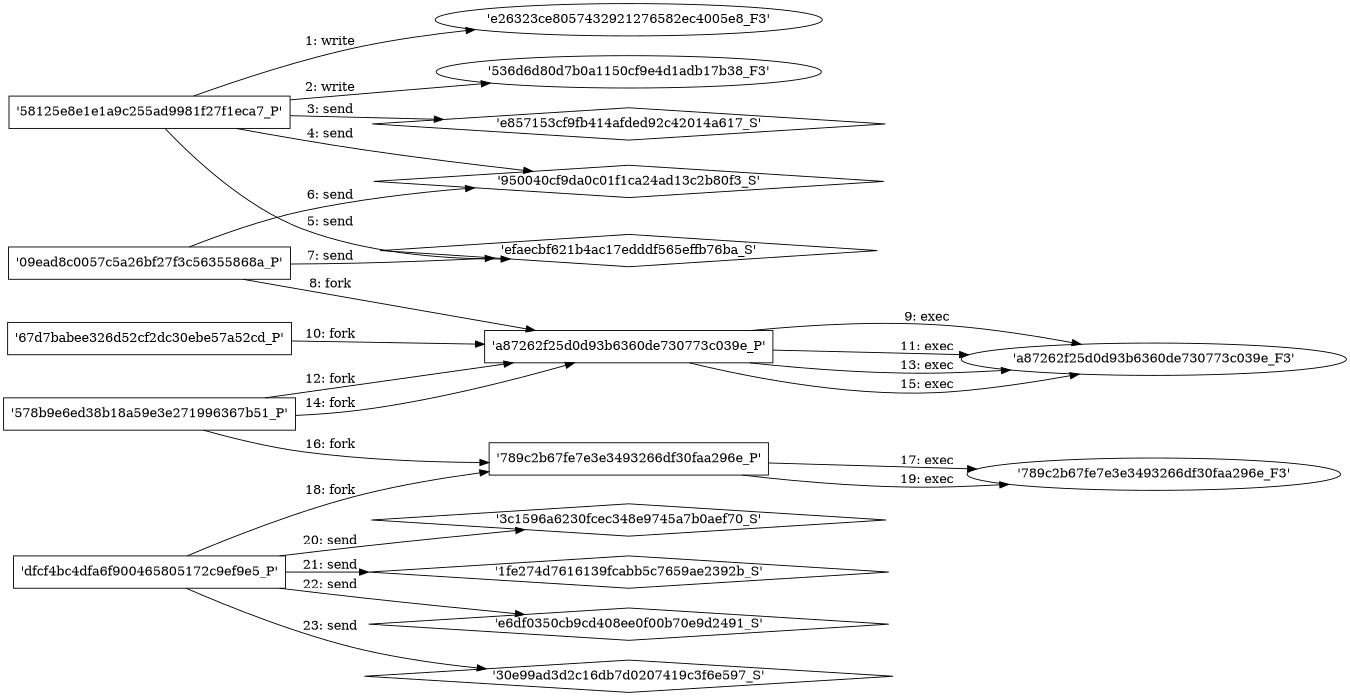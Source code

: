 digraph "D:\Learning\Paper\apt\基于CTI的攻击预警\Dataset\攻击图\ASGfromALLCTI\The Rising Tides of Spam.dot" {
rankdir="LR"
size="9"
fixedsize="false"
splines="true"
nodesep=0.3
ranksep=0
fontsize=10
overlap="scalexy"
engine= "neato"
	"'e26323ce8057432921276582ec4005e8_F3'" [node_type=file shape=ellipse]
	"'58125e8e1e1a9c255ad9981f27f1eca7_P'" [node_type=Process shape=box]
	"'58125e8e1e1a9c255ad9981f27f1eca7_P'" -> "'e26323ce8057432921276582ec4005e8_F3'" [label="1: write"]
	"'536d6d80d7b0a1150cf9e4d1adb17b38_F3'" [node_type=file shape=ellipse]
	"'58125e8e1e1a9c255ad9981f27f1eca7_P'" [node_type=Process shape=box]
	"'58125e8e1e1a9c255ad9981f27f1eca7_P'" -> "'536d6d80d7b0a1150cf9e4d1adb17b38_F3'" [label="2: write"]
	"'e857153cf9fb414afded92c42014a617_S'" [node_type=Socket shape=diamond]
	"'58125e8e1e1a9c255ad9981f27f1eca7_P'" [node_type=Process shape=box]
	"'58125e8e1e1a9c255ad9981f27f1eca7_P'" -> "'e857153cf9fb414afded92c42014a617_S'" [label="3: send"]
	"'950040cf9da0c01f1ca24ad13c2b80f3_S'" [node_type=Socket shape=diamond]
	"'58125e8e1e1a9c255ad9981f27f1eca7_P'" [node_type=Process shape=box]
	"'58125e8e1e1a9c255ad9981f27f1eca7_P'" -> "'950040cf9da0c01f1ca24ad13c2b80f3_S'" [label="4: send"]
	"'efaecbf621b4ac17edddf565effb76ba_S'" [node_type=Socket shape=diamond]
	"'58125e8e1e1a9c255ad9981f27f1eca7_P'" [node_type=Process shape=box]
	"'58125e8e1e1a9c255ad9981f27f1eca7_P'" -> "'efaecbf621b4ac17edddf565effb76ba_S'" [label="5: send"]
	"'950040cf9da0c01f1ca24ad13c2b80f3_S'" [node_type=Socket shape=diamond]
	"'09ead8c0057c5a26bf27f3c56355868a_P'" [node_type=Process shape=box]
	"'09ead8c0057c5a26bf27f3c56355868a_P'" -> "'950040cf9da0c01f1ca24ad13c2b80f3_S'" [label="6: send"]
	"'efaecbf621b4ac17edddf565effb76ba_S'" [node_type=Socket shape=diamond]
	"'09ead8c0057c5a26bf27f3c56355868a_P'" [node_type=Process shape=box]
	"'09ead8c0057c5a26bf27f3c56355868a_P'" -> "'efaecbf621b4ac17edddf565effb76ba_S'" [label="7: send"]
	"'09ead8c0057c5a26bf27f3c56355868a_P'" [node_type=Process shape=box]
	"'a87262f25d0d93b6360de730773c039e_P'" [node_type=Process shape=box]
	"'09ead8c0057c5a26bf27f3c56355868a_P'" -> "'a87262f25d0d93b6360de730773c039e_P'" [label="8: fork"]
	"'a87262f25d0d93b6360de730773c039e_P'" [node_type=Process shape=box]
	"'a87262f25d0d93b6360de730773c039e_F3'" [node_type=File shape=ellipse]
	"'a87262f25d0d93b6360de730773c039e_P'" -> "'a87262f25d0d93b6360de730773c039e_F3'" [label="9: exec"]
	"'67d7babee326d52cf2dc30ebe57a52cd_P'" [node_type=Process shape=box]
	"'a87262f25d0d93b6360de730773c039e_P'" [node_type=Process shape=box]
	"'67d7babee326d52cf2dc30ebe57a52cd_P'" -> "'a87262f25d0d93b6360de730773c039e_P'" [label="10: fork"]
	"'a87262f25d0d93b6360de730773c039e_P'" [node_type=Process shape=box]
	"'a87262f25d0d93b6360de730773c039e_F3'" [node_type=File shape=ellipse]
	"'a87262f25d0d93b6360de730773c039e_P'" -> "'a87262f25d0d93b6360de730773c039e_F3'" [label="11: exec"]
	"'578b9e6ed38b18a59e3e271996367b51_P'" [node_type=Process shape=box]
	"'a87262f25d0d93b6360de730773c039e_P'" [node_type=Process shape=box]
	"'578b9e6ed38b18a59e3e271996367b51_P'" -> "'a87262f25d0d93b6360de730773c039e_P'" [label="12: fork"]
	"'a87262f25d0d93b6360de730773c039e_P'" [node_type=Process shape=box]
	"'a87262f25d0d93b6360de730773c039e_F3'" [node_type=File shape=ellipse]
	"'a87262f25d0d93b6360de730773c039e_P'" -> "'a87262f25d0d93b6360de730773c039e_F3'" [label="13: exec"]
	"'578b9e6ed38b18a59e3e271996367b51_P'" [node_type=Process shape=box]
	"'a87262f25d0d93b6360de730773c039e_P'" [node_type=Process shape=box]
	"'578b9e6ed38b18a59e3e271996367b51_P'" -> "'a87262f25d0d93b6360de730773c039e_P'" [label="14: fork"]
	"'a87262f25d0d93b6360de730773c039e_P'" [node_type=Process shape=box]
	"'a87262f25d0d93b6360de730773c039e_F3'" [node_type=File shape=ellipse]
	"'a87262f25d0d93b6360de730773c039e_P'" -> "'a87262f25d0d93b6360de730773c039e_F3'" [label="15: exec"]
	"'578b9e6ed38b18a59e3e271996367b51_P'" [node_type=Process shape=box]
	"'789c2b67fe7e3e3493266df30faa296e_P'" [node_type=Process shape=box]
	"'578b9e6ed38b18a59e3e271996367b51_P'" -> "'789c2b67fe7e3e3493266df30faa296e_P'" [label="16: fork"]
	"'789c2b67fe7e3e3493266df30faa296e_P'" [node_type=Process shape=box]
	"'789c2b67fe7e3e3493266df30faa296e_F3'" [node_type=File shape=ellipse]
	"'789c2b67fe7e3e3493266df30faa296e_P'" -> "'789c2b67fe7e3e3493266df30faa296e_F3'" [label="17: exec"]
	"'dfcf4bc4dfa6f900465805172c9ef9e5_P'" [node_type=Process shape=box]
	"'789c2b67fe7e3e3493266df30faa296e_P'" [node_type=Process shape=box]
	"'dfcf4bc4dfa6f900465805172c9ef9e5_P'" -> "'789c2b67fe7e3e3493266df30faa296e_P'" [label="18: fork"]
	"'789c2b67fe7e3e3493266df30faa296e_P'" [node_type=Process shape=box]
	"'789c2b67fe7e3e3493266df30faa296e_F3'" [node_type=File shape=ellipse]
	"'789c2b67fe7e3e3493266df30faa296e_P'" -> "'789c2b67fe7e3e3493266df30faa296e_F3'" [label="19: exec"]
	"'3c1596a6230fcec348e9745a7b0aef70_S'" [node_type=Socket shape=diamond]
	"'dfcf4bc4dfa6f900465805172c9ef9e5_P'" [node_type=Process shape=box]
	"'dfcf4bc4dfa6f900465805172c9ef9e5_P'" -> "'3c1596a6230fcec348e9745a7b0aef70_S'" [label="20: send"]
	"'1fe274d7616139fcabb5c7659ae2392b_S'" [node_type=Socket shape=diamond]
	"'dfcf4bc4dfa6f900465805172c9ef9e5_P'" [node_type=Process shape=box]
	"'dfcf4bc4dfa6f900465805172c9ef9e5_P'" -> "'1fe274d7616139fcabb5c7659ae2392b_S'" [label="21: send"]
	"'e6df0350cb9cd408ee0f00b70e9d2491_S'" [node_type=Socket shape=diamond]
	"'dfcf4bc4dfa6f900465805172c9ef9e5_P'" [node_type=Process shape=box]
	"'dfcf4bc4dfa6f900465805172c9ef9e5_P'" -> "'e6df0350cb9cd408ee0f00b70e9d2491_S'" [label="22: send"]
	"'30e99ad3d2c16db7d0207419c3f6e597_S'" [node_type=Socket shape=diamond]
	"'dfcf4bc4dfa6f900465805172c9ef9e5_P'" [node_type=Process shape=box]
	"'dfcf4bc4dfa6f900465805172c9ef9e5_P'" -> "'30e99ad3d2c16db7d0207419c3f6e597_S'" [label="23: send"]
}
